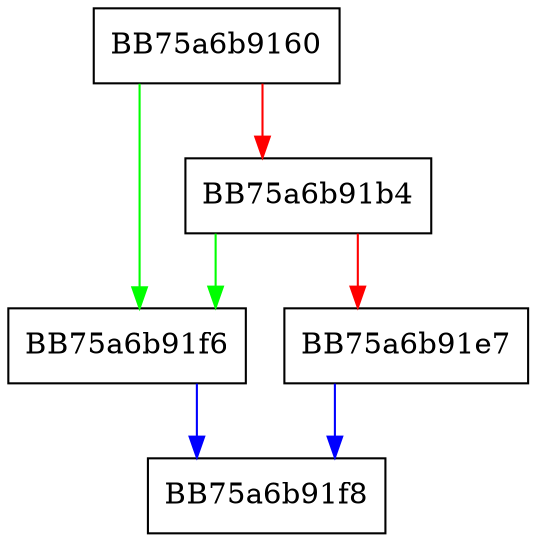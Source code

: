 digraph createProxyMethod {
  node [shape="box"];
  graph [splines=ortho];
  BB75a6b9160 -> BB75a6b91f6 [color="green"];
  BB75a6b9160 -> BB75a6b91b4 [color="red"];
  BB75a6b91b4 -> BB75a6b91f6 [color="green"];
  BB75a6b91b4 -> BB75a6b91e7 [color="red"];
  BB75a6b91e7 -> BB75a6b91f8 [color="blue"];
  BB75a6b91f6 -> BB75a6b91f8 [color="blue"];
}
